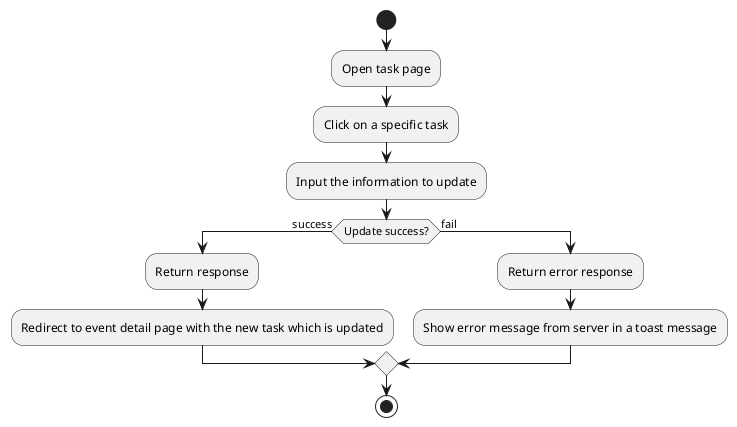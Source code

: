 @startuml
start
:Open task page;
:Click on a specific task;
:Input the information to update;
if (Update success?) then (success)
    :Return response;
    :Redirect to event detail page with the new task which is updated;
else (fail)
    :Return error response;
    :Show error message from server in a toast message;
endif
stop
@enduml
